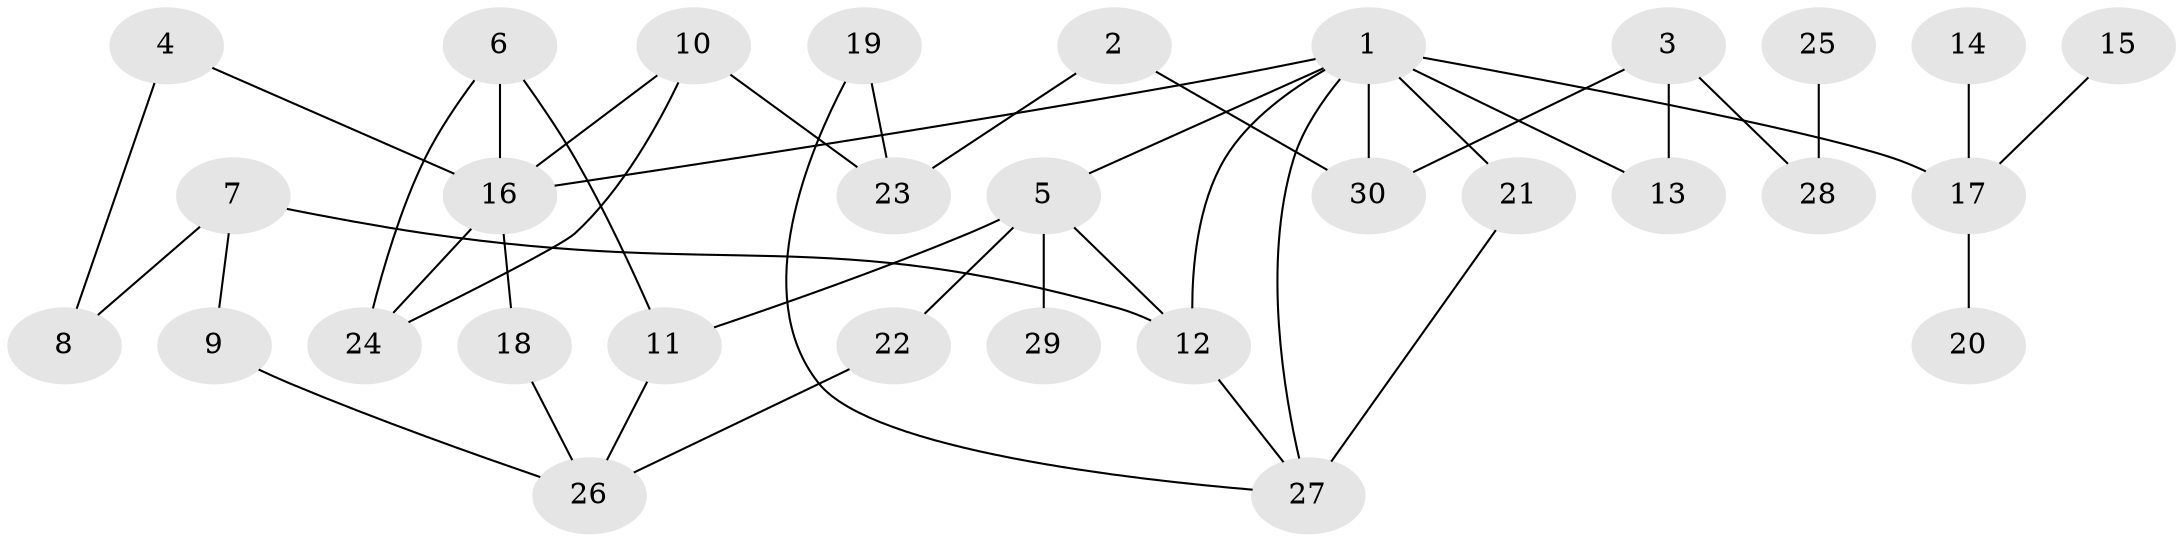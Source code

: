 // original degree distribution, {6: 0.06666666666666667, 4: 0.11666666666666667, 5: 0.06666666666666667, 3: 0.16666666666666666, 1: 0.3333333333333333, 2: 0.25}
// Generated by graph-tools (version 1.1) at 2025/36/03/04/25 23:36:06]
// undirected, 30 vertices, 42 edges
graph export_dot {
  node [color=gray90,style=filled];
  1;
  2;
  3;
  4;
  5;
  6;
  7;
  8;
  9;
  10;
  11;
  12;
  13;
  14;
  15;
  16;
  17;
  18;
  19;
  20;
  21;
  22;
  23;
  24;
  25;
  26;
  27;
  28;
  29;
  30;
  1 -- 5 [weight=1.0];
  1 -- 12 [weight=1.0];
  1 -- 13 [weight=1.0];
  1 -- 16 [weight=1.0];
  1 -- 17 [weight=1.0];
  1 -- 21 [weight=2.0];
  1 -- 27 [weight=1.0];
  1 -- 30 [weight=1.0];
  2 -- 23 [weight=1.0];
  2 -- 30 [weight=1.0];
  3 -- 13 [weight=1.0];
  3 -- 28 [weight=1.0];
  3 -- 30 [weight=1.0];
  4 -- 8 [weight=1.0];
  4 -- 16 [weight=1.0];
  5 -- 11 [weight=1.0];
  5 -- 12 [weight=1.0];
  5 -- 22 [weight=1.0];
  5 -- 29 [weight=1.0];
  6 -- 11 [weight=1.0];
  6 -- 16 [weight=1.0];
  6 -- 24 [weight=1.0];
  7 -- 8 [weight=1.0];
  7 -- 9 [weight=1.0];
  7 -- 12 [weight=2.0];
  9 -- 26 [weight=1.0];
  10 -- 16 [weight=1.0];
  10 -- 23 [weight=1.0];
  10 -- 24 [weight=1.0];
  11 -- 26 [weight=1.0];
  12 -- 27 [weight=1.0];
  14 -- 17 [weight=1.0];
  15 -- 17 [weight=1.0];
  16 -- 18 [weight=1.0];
  16 -- 24 [weight=1.0];
  17 -- 20 [weight=1.0];
  18 -- 26 [weight=1.0];
  19 -- 23 [weight=1.0];
  19 -- 27 [weight=1.0];
  21 -- 27 [weight=2.0];
  22 -- 26 [weight=1.0];
  25 -- 28 [weight=1.0];
}
